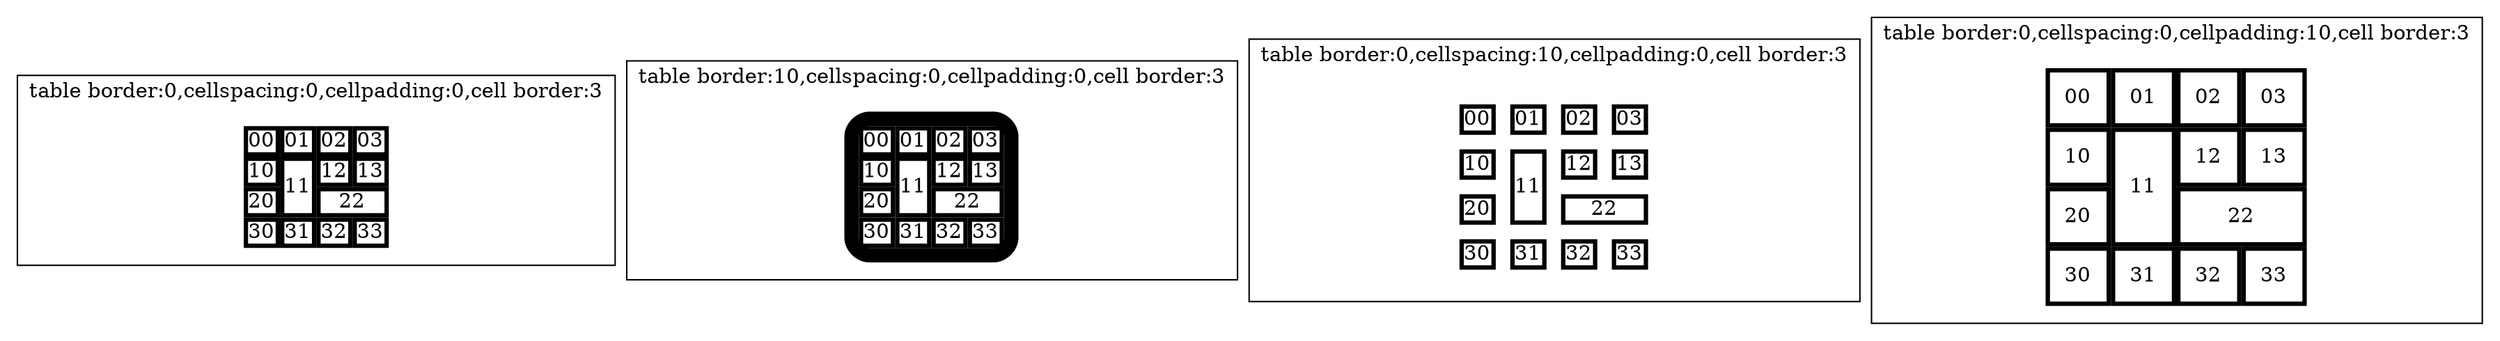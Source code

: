 digraph G {
 subgraph cluster_base{
 label = "table border:0,cellspacing:0,cellpadding:0,cell border:3";
 node [shape=plaintext]
 tbl0001 [label=<
 <TABLE border="0" cellspacing="0" cellpadding="0" style="rounded">
  <TR><TD border="3">00</TD><TD border="3">01</TD><TD border="3">02</TD><TD border="3">03</TD></TR>
  <TR><TD border="3">10</TD><TD border="3" rowspan="2">11</TD><TD border="3">12</TD><TD border="3">13</TD></TR>
  <TR><TD border="3">20</TD><TD border="3" colspan="2">22</TD></TR>
  <TR><TD border="3">30</TD><TD border="3">31</TD><TD border="3">32</TD><TD border="3">33</TD></TR>
</TABLE>>];
}

 subgraph cluster_table_border {
 label="table border:10,cellspacing:0,cellpadding:0,cell border:3";
 node [shape=plaintext]
 tbl1001 [label=<
 <TABLE border="10" cellspacing="0" cellpadding="0" style="rounded">
  <TR><TD border="3">00</TD><TD border="3">01</TD><TD border="3">02</TD><TD border="3">03</TD></TR>
  <TR><TD border="3">10</TD><TD border="3" rowspan="2">11</TD><TD border="3">12</TD><TD border="3">13</TD></TR>
  <TR><TD border="3">20</TD><TD border="3" colspan="2">22</TD></TR>
  <TR><TD border="3">30</TD><TD border="3">31</TD><TD border="3">32</TD><TD border="3">33</TD></TR>
</TABLE>>];
}

 subgraph cluster_cellspacing {
 label="table border:0,cellspacing:10,cellpadding:0,cell border:3";
 node [shape=plaintext]
 tbl0101 [label=<
 <TABLE border="0" cellspacing="10" cellpadding="0" style="rounded">
  <TR><TD border="3">00</TD><TD border="3">01</TD><TD border="3">02</TD><TD border="3">03</TD></TR>
  <TR><TD border="3">10</TD><TD border="3" rowspan="2">11</TD><TD border="3">12</TD><TD border="3">13</TD></TR>
  <TR><TD border="3">20</TD><TD border="3" colspan="2">22</TD></TR>
  <TR><TD border="3">30</TD><TD border="3">31</TD><TD border="3">32</TD><TD border="3">33</TD></TR>
</TABLE>>];
}

 subgraph cluster_cellpadding {
 label="table border:0,cellspacing:0,cellpadding:10,cell border:3";
 node [shape=plaintext]
 tbl0011 [label=<
 <TABLE border="0" cellspacing="0" cellpadding="10" style="rounded">
  <TR><TD border="3">00</TD><TD border="3">01</TD><TD border="3">02</TD><TD border="3">03</TD></TR>
  <TR><TD border="3">10</TD><TD border="3" rowspan="2">11</TD><TD border="3">12</TD><TD border="3">13</TD></TR>
  <TR><TD border="3">20</TD><TD border="3" colspan="2">22</TD></TR>
  <TR><TD border="3">30</TD><TD border="3">31</TD><TD border="3">32</TD><TD border="3">33</TD></TR>
</TABLE>>];
}

} 
